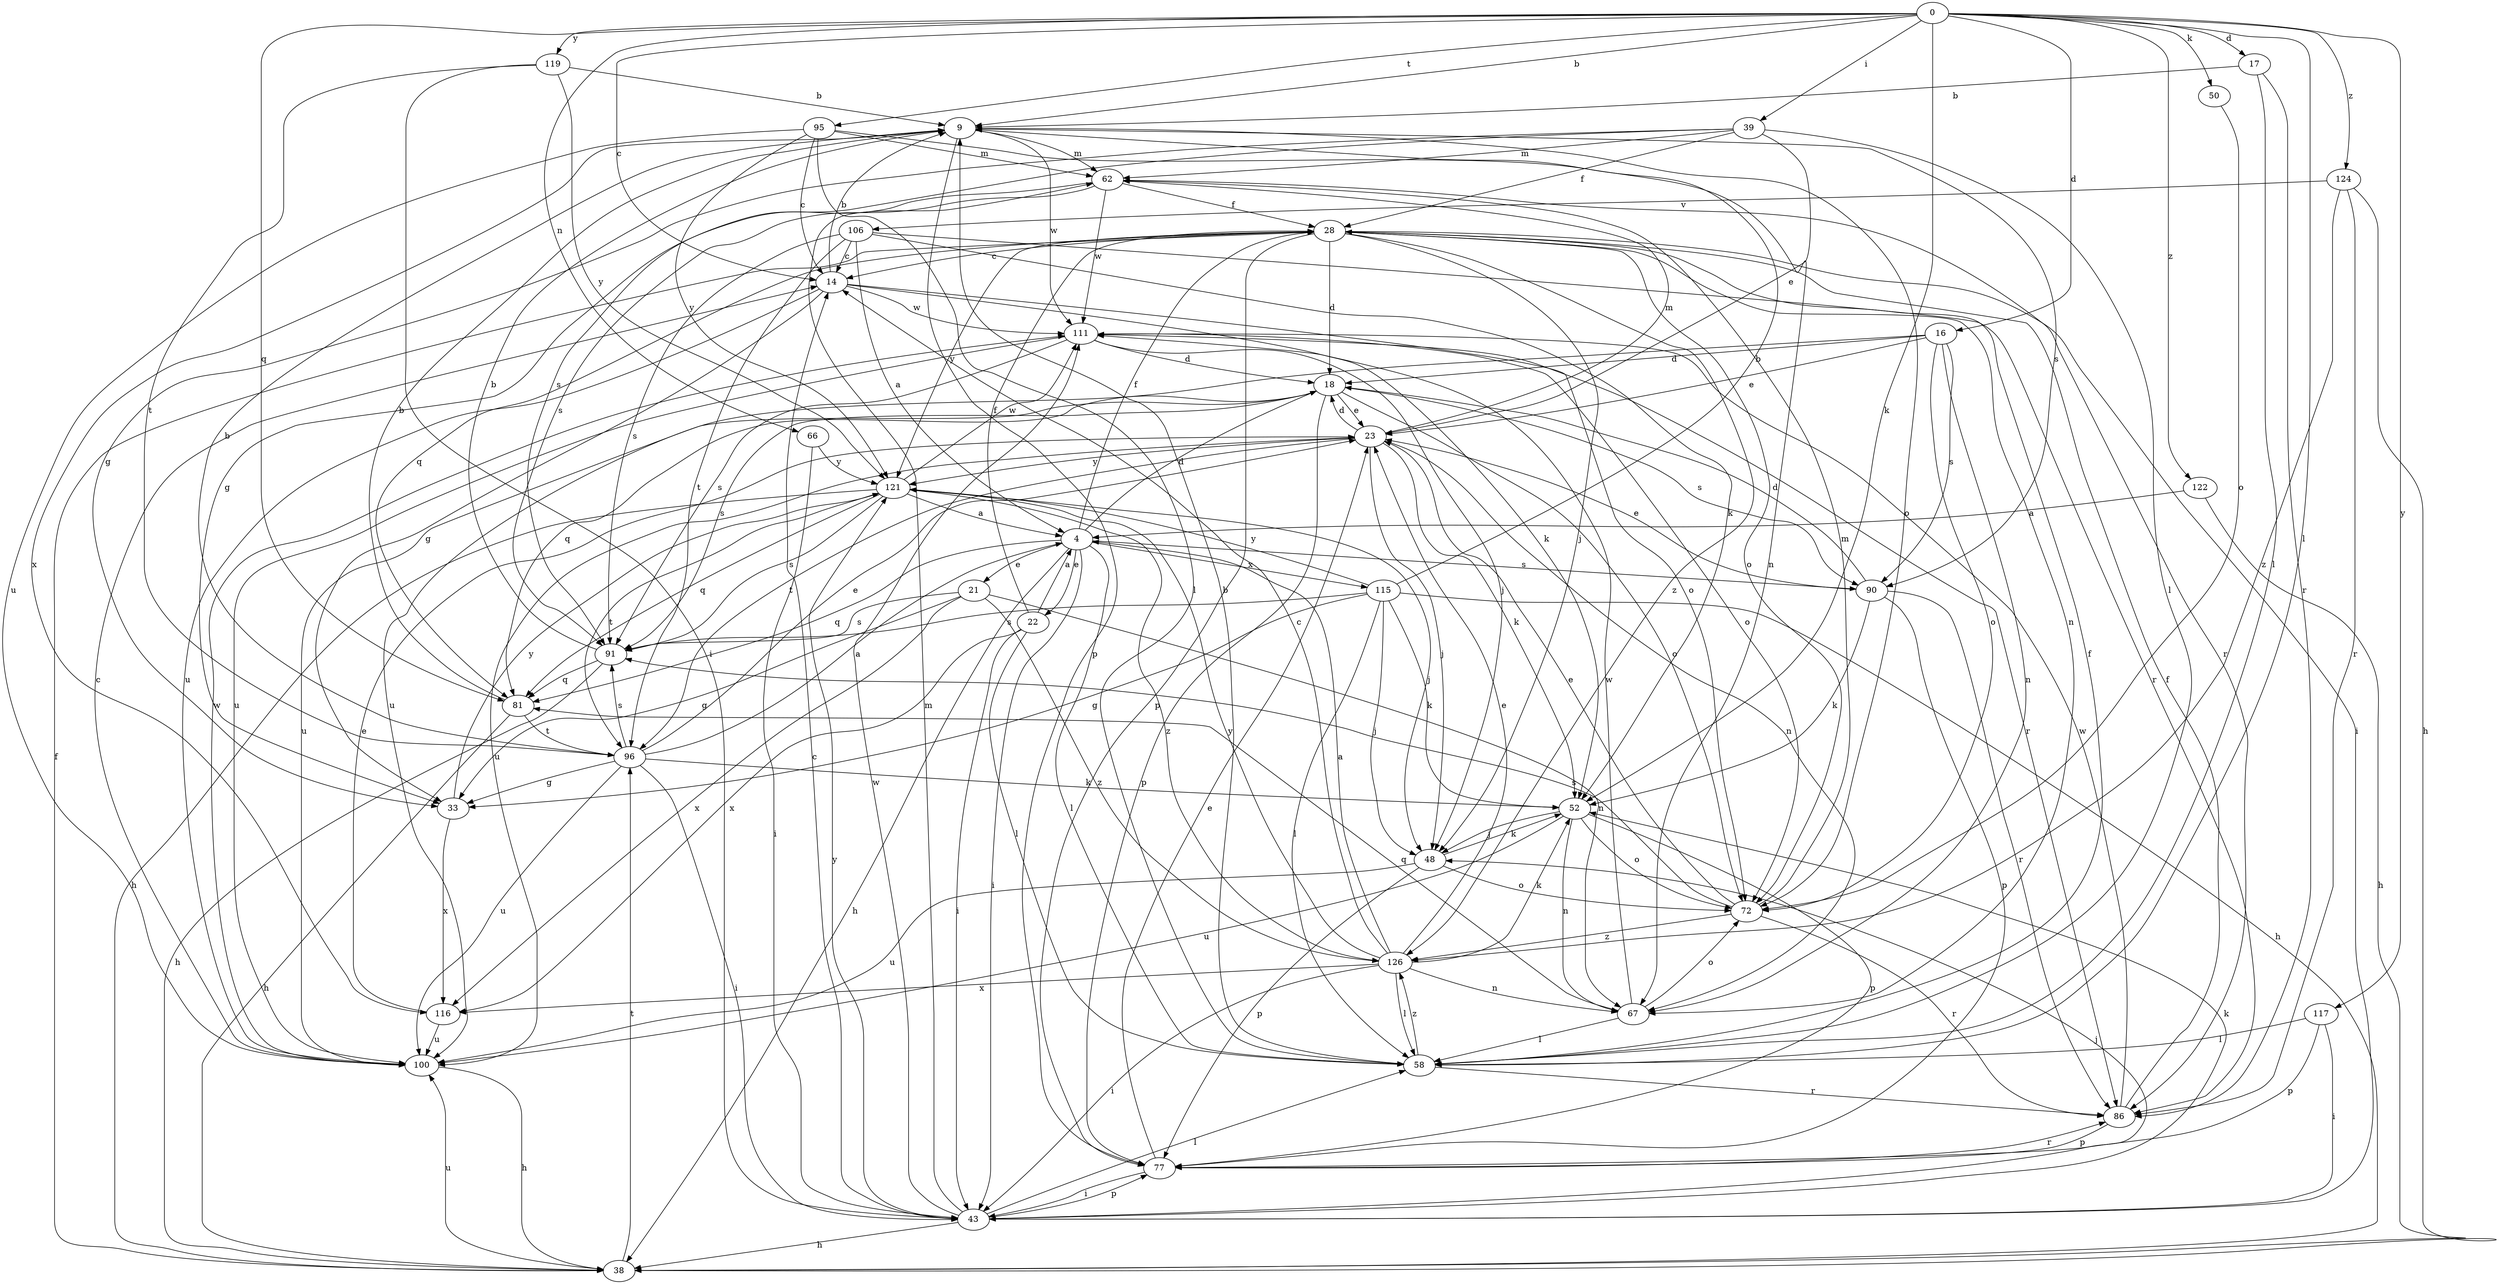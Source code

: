 strict digraph  {
0;
4;
9;
14;
16;
17;
18;
21;
22;
23;
28;
33;
38;
39;
43;
48;
50;
52;
58;
62;
66;
67;
72;
77;
81;
86;
90;
91;
95;
96;
100;
106;
111;
115;
116;
117;
119;
121;
122;
124;
126;
0 -> 9  [label=b];
0 -> 14  [label=c];
0 -> 16  [label=d];
0 -> 17  [label=d];
0 -> 39  [label=i];
0 -> 50  [label=k];
0 -> 52  [label=k];
0 -> 58  [label=l];
0 -> 66  [label=n];
0 -> 81  [label=q];
0 -> 95  [label=t];
0 -> 117  [label=y];
0 -> 119  [label=y];
0 -> 122  [label=z];
0 -> 124  [label=z];
4 -> 18  [label=d];
4 -> 21  [label=e];
4 -> 22  [label=e];
4 -> 28  [label=f];
4 -> 38  [label=h];
4 -> 43  [label=i];
4 -> 58  [label=l];
4 -> 81  [label=q];
4 -> 90  [label=s];
4 -> 115  [label=x];
9 -> 62  [label=m];
9 -> 72  [label=o];
9 -> 77  [label=p];
9 -> 90  [label=s];
9 -> 111  [label=w];
9 -> 116  [label=x];
14 -> 9  [label=b];
14 -> 33  [label=g];
14 -> 52  [label=k];
14 -> 72  [label=o];
14 -> 100  [label=u];
14 -> 111  [label=w];
16 -> 18  [label=d];
16 -> 23  [label=e];
16 -> 67  [label=n];
16 -> 72  [label=o];
16 -> 90  [label=s];
16 -> 100  [label=u];
17 -> 9  [label=b];
17 -> 58  [label=l];
17 -> 86  [label=r];
18 -> 23  [label=e];
18 -> 72  [label=o];
18 -> 77  [label=p];
18 -> 81  [label=q];
18 -> 90  [label=s];
18 -> 91  [label=s];
18 -> 100  [label=u];
21 -> 33  [label=g];
21 -> 67  [label=n];
21 -> 91  [label=s];
21 -> 116  [label=x];
21 -> 126  [label=z];
22 -> 4  [label=a];
22 -> 28  [label=f];
22 -> 43  [label=i];
22 -> 58  [label=l];
22 -> 116  [label=x];
23 -> 18  [label=d];
23 -> 48  [label=j];
23 -> 52  [label=k];
23 -> 62  [label=m];
23 -> 67  [label=n];
23 -> 96  [label=t];
23 -> 100  [label=u];
23 -> 121  [label=y];
28 -> 14  [label=c];
28 -> 18  [label=d];
28 -> 43  [label=i];
28 -> 48  [label=j];
28 -> 67  [label=n];
28 -> 72  [label=o];
28 -> 77  [label=p];
28 -> 81  [label=q];
28 -> 121  [label=y];
28 -> 126  [label=z];
33 -> 116  [label=x];
33 -> 121  [label=y];
38 -> 28  [label=f];
38 -> 96  [label=t];
38 -> 100  [label=u];
39 -> 23  [label=e];
39 -> 28  [label=f];
39 -> 33  [label=g];
39 -> 58  [label=l];
39 -> 62  [label=m];
39 -> 91  [label=s];
43 -> 14  [label=c];
43 -> 38  [label=h];
43 -> 48  [label=j];
43 -> 52  [label=k];
43 -> 58  [label=l];
43 -> 62  [label=m];
43 -> 77  [label=p];
43 -> 111  [label=w];
43 -> 121  [label=y];
48 -> 52  [label=k];
48 -> 72  [label=o];
48 -> 77  [label=p];
48 -> 100  [label=u];
50 -> 72  [label=o];
52 -> 48  [label=j];
52 -> 67  [label=n];
52 -> 72  [label=o];
52 -> 77  [label=p];
52 -> 100  [label=u];
58 -> 9  [label=b];
58 -> 28  [label=f];
58 -> 86  [label=r];
58 -> 126  [label=z];
62 -> 28  [label=f];
62 -> 33  [label=g];
62 -> 86  [label=r];
62 -> 91  [label=s];
62 -> 111  [label=w];
66 -> 43  [label=i];
66 -> 121  [label=y];
67 -> 58  [label=l];
67 -> 72  [label=o];
67 -> 81  [label=q];
67 -> 111  [label=w];
72 -> 23  [label=e];
72 -> 62  [label=m];
72 -> 86  [label=r];
72 -> 91  [label=s];
72 -> 126  [label=z];
77 -> 23  [label=e];
77 -> 43  [label=i];
77 -> 86  [label=r];
81 -> 9  [label=b];
81 -> 38  [label=h];
81 -> 96  [label=t];
86 -> 28  [label=f];
86 -> 77  [label=p];
86 -> 111  [label=w];
90 -> 18  [label=d];
90 -> 23  [label=e];
90 -> 52  [label=k];
90 -> 77  [label=p];
90 -> 86  [label=r];
91 -> 9  [label=b];
91 -> 38  [label=h];
91 -> 81  [label=q];
95 -> 14  [label=c];
95 -> 58  [label=l];
95 -> 62  [label=m];
95 -> 67  [label=n];
95 -> 100  [label=u];
95 -> 121  [label=y];
96 -> 4  [label=a];
96 -> 9  [label=b];
96 -> 23  [label=e];
96 -> 33  [label=g];
96 -> 43  [label=i];
96 -> 52  [label=k];
96 -> 91  [label=s];
96 -> 100  [label=u];
100 -> 14  [label=c];
100 -> 38  [label=h];
100 -> 111  [label=w];
106 -> 4  [label=a];
106 -> 14  [label=c];
106 -> 52  [label=k];
106 -> 86  [label=r];
106 -> 91  [label=s];
106 -> 96  [label=t];
111 -> 18  [label=d];
111 -> 48  [label=j];
111 -> 72  [label=o];
111 -> 86  [label=r];
111 -> 91  [label=s];
111 -> 100  [label=u];
115 -> 9  [label=b];
115 -> 33  [label=g];
115 -> 38  [label=h];
115 -> 48  [label=j];
115 -> 52  [label=k];
115 -> 58  [label=l];
115 -> 91  [label=s];
115 -> 121  [label=y];
116 -> 23  [label=e];
116 -> 100  [label=u];
117 -> 43  [label=i];
117 -> 58  [label=l];
117 -> 77  [label=p];
119 -> 9  [label=b];
119 -> 43  [label=i];
119 -> 96  [label=t];
119 -> 121  [label=y];
121 -> 4  [label=a];
121 -> 38  [label=h];
121 -> 48  [label=j];
121 -> 81  [label=q];
121 -> 91  [label=s];
121 -> 96  [label=t];
121 -> 111  [label=w];
121 -> 126  [label=z];
122 -> 4  [label=a];
122 -> 38  [label=h];
124 -> 38  [label=h];
124 -> 86  [label=r];
124 -> 106  [label=v];
124 -> 126  [label=z];
126 -> 4  [label=a];
126 -> 14  [label=c];
126 -> 23  [label=e];
126 -> 43  [label=i];
126 -> 52  [label=k];
126 -> 58  [label=l];
126 -> 67  [label=n];
126 -> 116  [label=x];
126 -> 121  [label=y];
}
